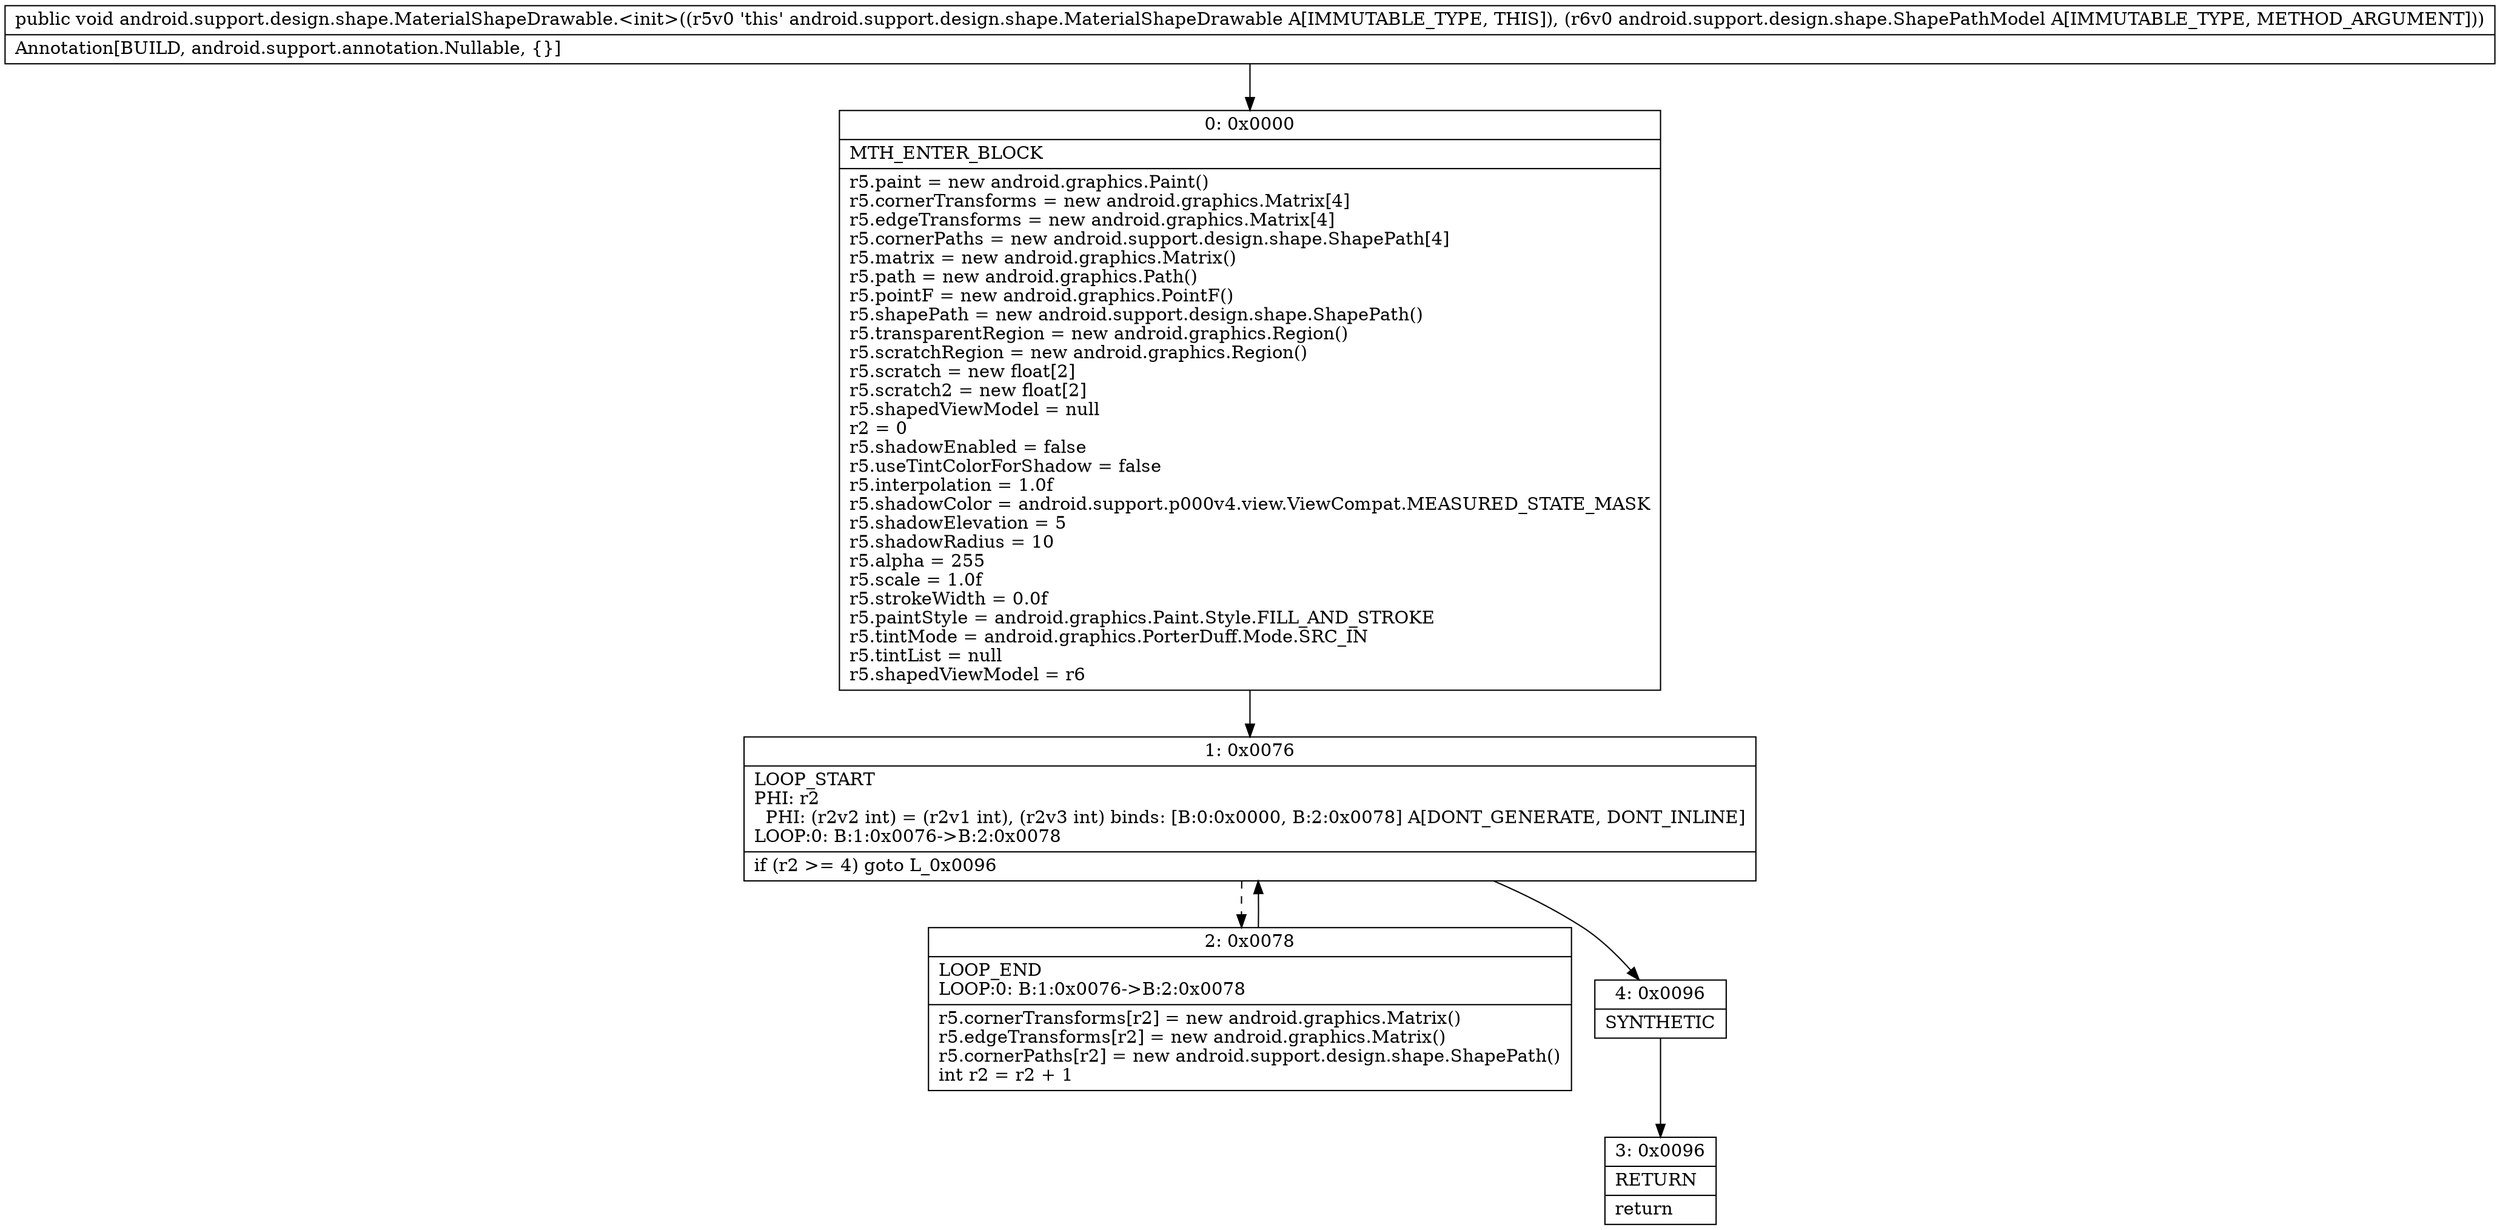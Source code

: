 digraph "CFG forandroid.support.design.shape.MaterialShapeDrawable.\<init\>(Landroid\/support\/design\/shape\/ShapePathModel;)V" {
Node_0 [shape=record,label="{0\:\ 0x0000|MTH_ENTER_BLOCK\l|r5.paint = new android.graphics.Paint()\lr5.cornerTransforms = new android.graphics.Matrix[4]\lr5.edgeTransforms = new android.graphics.Matrix[4]\lr5.cornerPaths = new android.support.design.shape.ShapePath[4]\lr5.matrix = new android.graphics.Matrix()\lr5.path = new android.graphics.Path()\lr5.pointF = new android.graphics.PointF()\lr5.shapePath = new android.support.design.shape.ShapePath()\lr5.transparentRegion = new android.graphics.Region()\lr5.scratchRegion = new android.graphics.Region()\lr5.scratch = new float[2]\lr5.scratch2 = new float[2]\lr5.shapedViewModel = null\lr2 = 0\lr5.shadowEnabled = false\lr5.useTintColorForShadow = false\lr5.interpolation = 1.0f\lr5.shadowColor = android.support.p000v4.view.ViewCompat.MEASURED_STATE_MASK\lr5.shadowElevation = 5\lr5.shadowRadius = 10\lr5.alpha = 255\lr5.scale = 1.0f\lr5.strokeWidth = 0.0f\lr5.paintStyle = android.graphics.Paint.Style.FILL_AND_STROKE\lr5.tintMode = android.graphics.PorterDuff.Mode.SRC_IN\lr5.tintList = null\lr5.shapedViewModel = r6\l}"];
Node_1 [shape=record,label="{1\:\ 0x0076|LOOP_START\lPHI: r2 \l  PHI: (r2v2 int) = (r2v1 int), (r2v3 int) binds: [B:0:0x0000, B:2:0x0078] A[DONT_GENERATE, DONT_INLINE]\lLOOP:0: B:1:0x0076\-\>B:2:0x0078\l|if (r2 \>= 4) goto L_0x0096\l}"];
Node_2 [shape=record,label="{2\:\ 0x0078|LOOP_END\lLOOP:0: B:1:0x0076\-\>B:2:0x0078\l|r5.cornerTransforms[r2] = new android.graphics.Matrix()\lr5.edgeTransforms[r2] = new android.graphics.Matrix()\lr5.cornerPaths[r2] = new android.support.design.shape.ShapePath()\lint r2 = r2 + 1\l}"];
Node_3 [shape=record,label="{3\:\ 0x0096|RETURN\l|return\l}"];
Node_4 [shape=record,label="{4\:\ 0x0096|SYNTHETIC\l}"];
MethodNode[shape=record,label="{public void android.support.design.shape.MaterialShapeDrawable.\<init\>((r5v0 'this' android.support.design.shape.MaterialShapeDrawable A[IMMUTABLE_TYPE, THIS]), (r6v0 android.support.design.shape.ShapePathModel A[IMMUTABLE_TYPE, METHOD_ARGUMENT]))  | Annotation[BUILD, android.support.annotation.Nullable, \{\}]\l}"];
MethodNode -> Node_0;
Node_0 -> Node_1;
Node_1 -> Node_2[style=dashed];
Node_1 -> Node_4;
Node_2 -> Node_1;
Node_4 -> Node_3;
}

